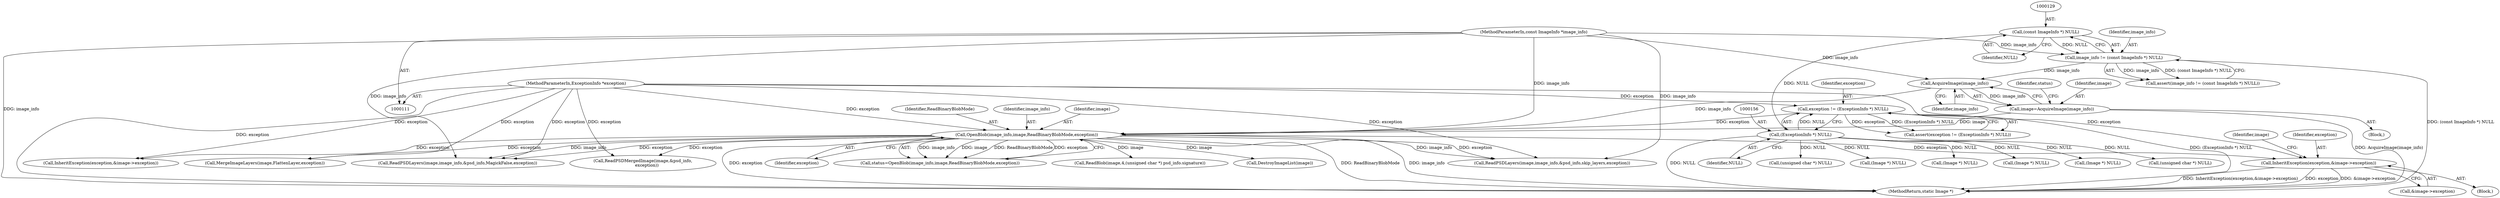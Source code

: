 digraph "0_ImageMagick_f6e9d0d9955e85bdd7540b251cd50d598dacc5e6_48@pointer" {
"1000395" [label="(Call,InheritException(exception,&image->exception))"];
"1000170" [label="(Call,OpenBlob(image_info,image,ReadBinaryBlobMode,exception))"];
"1000166" [label="(Call,AcquireImage(image_info))"];
"1000126" [label="(Call,image_info != (const ImageInfo *) NULL)"];
"1000112" [label="(MethodParameterIn,const ImageInfo *image_info)"];
"1000128" [label="(Call,(const ImageInfo *) NULL)"];
"1000164" [label="(Call,image=AcquireImage(image_info))"];
"1000153" [label="(Call,exception != (ExceptionInfo *) NULL)"];
"1000113" [label="(MethodParameterIn,ExceptionInfo *exception)"];
"1000155" [label="(Call,(ExceptionInfo *) NULL)"];
"1000897" [label="(Call,(Image *) NULL)"];
"1000397" [label="(Call,&image->exception)"];
"1000112" [label="(MethodParameterIn,const ImageInfo *image_info)"];
"1000167" [label="(Identifier,image_info)"];
"1000944" [label="(Call,ReadPSDMergedImage(image,&psd_info,\n      exception))"];
"1000182" [label="(Call,DestroyImageList(image))"];
"1000174" [label="(Identifier,exception)"];
"1000883" [label="(Call,ReadPSDLayers(image,image_info,&psd_info,skip_layers,exception))"];
"1000396" [label="(Identifier,exception)"];
"1000155" [label="(Call,(ExceptionInfo *) NULL)"];
"1000403" [label="(Identifier,image)"];
"1000173" [label="(Identifier,ReadBinaryBlobMode)"];
"1000171" [label="(Identifier,image_info)"];
"1000165" [label="(Identifier,image)"];
"1000983" [label="(Call,(Image *) NULL)"];
"1000153" [label="(Call,exception != (ExceptionInfo *) NULL)"];
"1000410" [label="(Call,InheritException(exception,&image->exception))"];
"1000969" [label="(Call,ReadPSDLayers(image,image_info,&psd_info,MagickFalse,exception))"];
"1000395" [label="(Call,InheritException(exception,&image->exception))"];
"1000127" [label="(Identifier,image_info)"];
"1000576" [label="(Call,(unsigned char *) NULL)"];
"1000130" [label="(Identifier,NULL)"];
"1000157" [label="(Identifier,NULL)"];
"1000749" [label="(Call,(unsigned char *) NULL)"];
"1000166" [label="(Call,AcquireImage(image_info))"];
"1000172" [label="(Identifier,image)"];
"1000113" [label="(MethodParameterIn,ExceptionInfo *exception)"];
"1000128" [label="(Call,(const ImageInfo *) NULL)"];
"1001024" [label="(MethodReturn,static Image *)"];
"1000152" [label="(Call,assert(exception != (ExceptionInfo *) NULL))"];
"1000154" [label="(Identifier,exception)"];
"1000114" [label="(Block,)"];
"1000125" [label="(Call,assert(image_info != (const ImageInfo *) NULL))"];
"1000168" [label="(Call,status=OpenBlob(image_info,image,ReadBinaryBlobMode,exception))"];
"1000185" [label="(Call,(Image *) NULL)"];
"1000421" [label="(Call,(Image *) NULL)"];
"1000190" [label="(Call,ReadBlob(image,4,(unsigned char *) psd_info.signature))"];
"1000394" [label="(Block,)"];
"1001009" [label="(Call,MergeImageLayers(image,FlattenLayer,exception))"];
"1000164" [label="(Call,image=AcquireImage(image_info))"];
"1000169" [label="(Identifier,status)"];
"1000126" [label="(Call,image_info != (const ImageInfo *) NULL)"];
"1000170" [label="(Call,OpenBlob(image_info,image,ReadBinaryBlobMode,exception))"];
"1000395" -> "1000394"  [label="AST: "];
"1000395" -> "1000397"  [label="CFG: "];
"1000396" -> "1000395"  [label="AST: "];
"1000397" -> "1000395"  [label="AST: "];
"1000403" -> "1000395"  [label="CFG: "];
"1000395" -> "1001024"  [label="DDG: exception"];
"1000395" -> "1001024"  [label="DDG: &image->exception"];
"1000395" -> "1001024"  [label="DDG: InheritException(exception,&image->exception)"];
"1000170" -> "1000395"  [label="DDG: exception"];
"1000113" -> "1000395"  [label="DDG: exception"];
"1000170" -> "1000168"  [label="AST: "];
"1000170" -> "1000174"  [label="CFG: "];
"1000171" -> "1000170"  [label="AST: "];
"1000172" -> "1000170"  [label="AST: "];
"1000173" -> "1000170"  [label="AST: "];
"1000174" -> "1000170"  [label="AST: "];
"1000168" -> "1000170"  [label="CFG: "];
"1000170" -> "1001024"  [label="DDG: ReadBinaryBlobMode"];
"1000170" -> "1001024"  [label="DDG: image_info"];
"1000170" -> "1001024"  [label="DDG: exception"];
"1000170" -> "1000168"  [label="DDG: image_info"];
"1000170" -> "1000168"  [label="DDG: image"];
"1000170" -> "1000168"  [label="DDG: ReadBinaryBlobMode"];
"1000170" -> "1000168"  [label="DDG: exception"];
"1000166" -> "1000170"  [label="DDG: image_info"];
"1000112" -> "1000170"  [label="DDG: image_info"];
"1000164" -> "1000170"  [label="DDG: image"];
"1000153" -> "1000170"  [label="DDG: exception"];
"1000113" -> "1000170"  [label="DDG: exception"];
"1000170" -> "1000182"  [label="DDG: image"];
"1000170" -> "1000190"  [label="DDG: image"];
"1000170" -> "1000410"  [label="DDG: exception"];
"1000170" -> "1000883"  [label="DDG: image_info"];
"1000170" -> "1000883"  [label="DDG: exception"];
"1000170" -> "1000944"  [label="DDG: exception"];
"1000170" -> "1000969"  [label="DDG: image_info"];
"1000170" -> "1000969"  [label="DDG: exception"];
"1000170" -> "1001009"  [label="DDG: exception"];
"1000166" -> "1000164"  [label="AST: "];
"1000166" -> "1000167"  [label="CFG: "];
"1000167" -> "1000166"  [label="AST: "];
"1000164" -> "1000166"  [label="CFG: "];
"1000166" -> "1000164"  [label="DDG: image_info"];
"1000126" -> "1000166"  [label="DDG: image_info"];
"1000112" -> "1000166"  [label="DDG: image_info"];
"1000126" -> "1000125"  [label="AST: "];
"1000126" -> "1000128"  [label="CFG: "];
"1000127" -> "1000126"  [label="AST: "];
"1000128" -> "1000126"  [label="AST: "];
"1000125" -> "1000126"  [label="CFG: "];
"1000126" -> "1001024"  [label="DDG: (const ImageInfo *) NULL"];
"1000126" -> "1000125"  [label="DDG: image_info"];
"1000126" -> "1000125"  [label="DDG: (const ImageInfo *) NULL"];
"1000112" -> "1000126"  [label="DDG: image_info"];
"1000128" -> "1000126"  [label="DDG: NULL"];
"1000112" -> "1000111"  [label="AST: "];
"1000112" -> "1001024"  [label="DDG: image_info"];
"1000112" -> "1000883"  [label="DDG: image_info"];
"1000112" -> "1000969"  [label="DDG: image_info"];
"1000128" -> "1000130"  [label="CFG: "];
"1000129" -> "1000128"  [label="AST: "];
"1000130" -> "1000128"  [label="AST: "];
"1000128" -> "1000155"  [label="DDG: NULL"];
"1000164" -> "1000114"  [label="AST: "];
"1000165" -> "1000164"  [label="AST: "];
"1000169" -> "1000164"  [label="CFG: "];
"1000164" -> "1001024"  [label="DDG: AcquireImage(image_info)"];
"1000153" -> "1000152"  [label="AST: "];
"1000153" -> "1000155"  [label="CFG: "];
"1000154" -> "1000153"  [label="AST: "];
"1000155" -> "1000153"  [label="AST: "];
"1000152" -> "1000153"  [label="CFG: "];
"1000153" -> "1001024"  [label="DDG: (ExceptionInfo *) NULL"];
"1000153" -> "1000152"  [label="DDG: exception"];
"1000153" -> "1000152"  [label="DDG: (ExceptionInfo *) NULL"];
"1000113" -> "1000153"  [label="DDG: exception"];
"1000155" -> "1000153"  [label="DDG: NULL"];
"1000113" -> "1000111"  [label="AST: "];
"1000113" -> "1001024"  [label="DDG: exception"];
"1000113" -> "1000410"  [label="DDG: exception"];
"1000113" -> "1000883"  [label="DDG: exception"];
"1000113" -> "1000944"  [label="DDG: exception"];
"1000113" -> "1000969"  [label="DDG: exception"];
"1000113" -> "1001009"  [label="DDG: exception"];
"1000155" -> "1000157"  [label="CFG: "];
"1000156" -> "1000155"  [label="AST: "];
"1000157" -> "1000155"  [label="AST: "];
"1000155" -> "1001024"  [label="DDG: NULL"];
"1000155" -> "1000185"  [label="DDG: NULL"];
"1000155" -> "1000421"  [label="DDG: NULL"];
"1000155" -> "1000576"  [label="DDG: NULL"];
"1000155" -> "1000749"  [label="DDG: NULL"];
"1000155" -> "1000897"  [label="DDG: NULL"];
"1000155" -> "1000983"  [label="DDG: NULL"];
}
